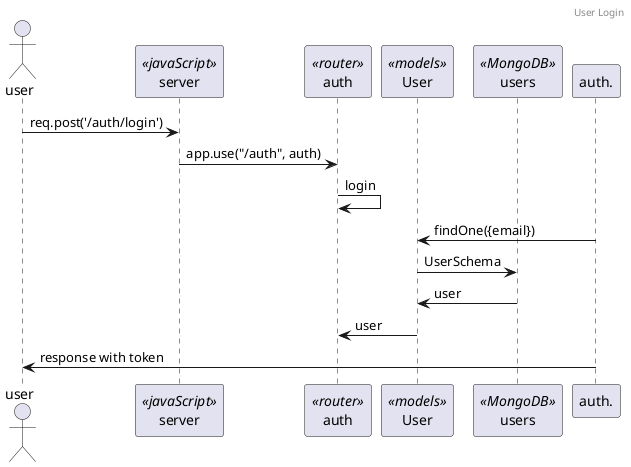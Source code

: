 @startuml Login

header User Login

actor user
participant server <<javaScript>>
participant auth <<router>>
participant auth <<controllers>>
participant User <<models>>
participant users <<MongoDB>>

user -> server : req.post('/auth/login')
server -> auth : app.use("/auth", auth)
auth -> auth : login
auth. -> User : findOne({email})
User -> users : UserSchema
users -> User : user
User -> auth : user
auth. -> user : response with token

@enduml
